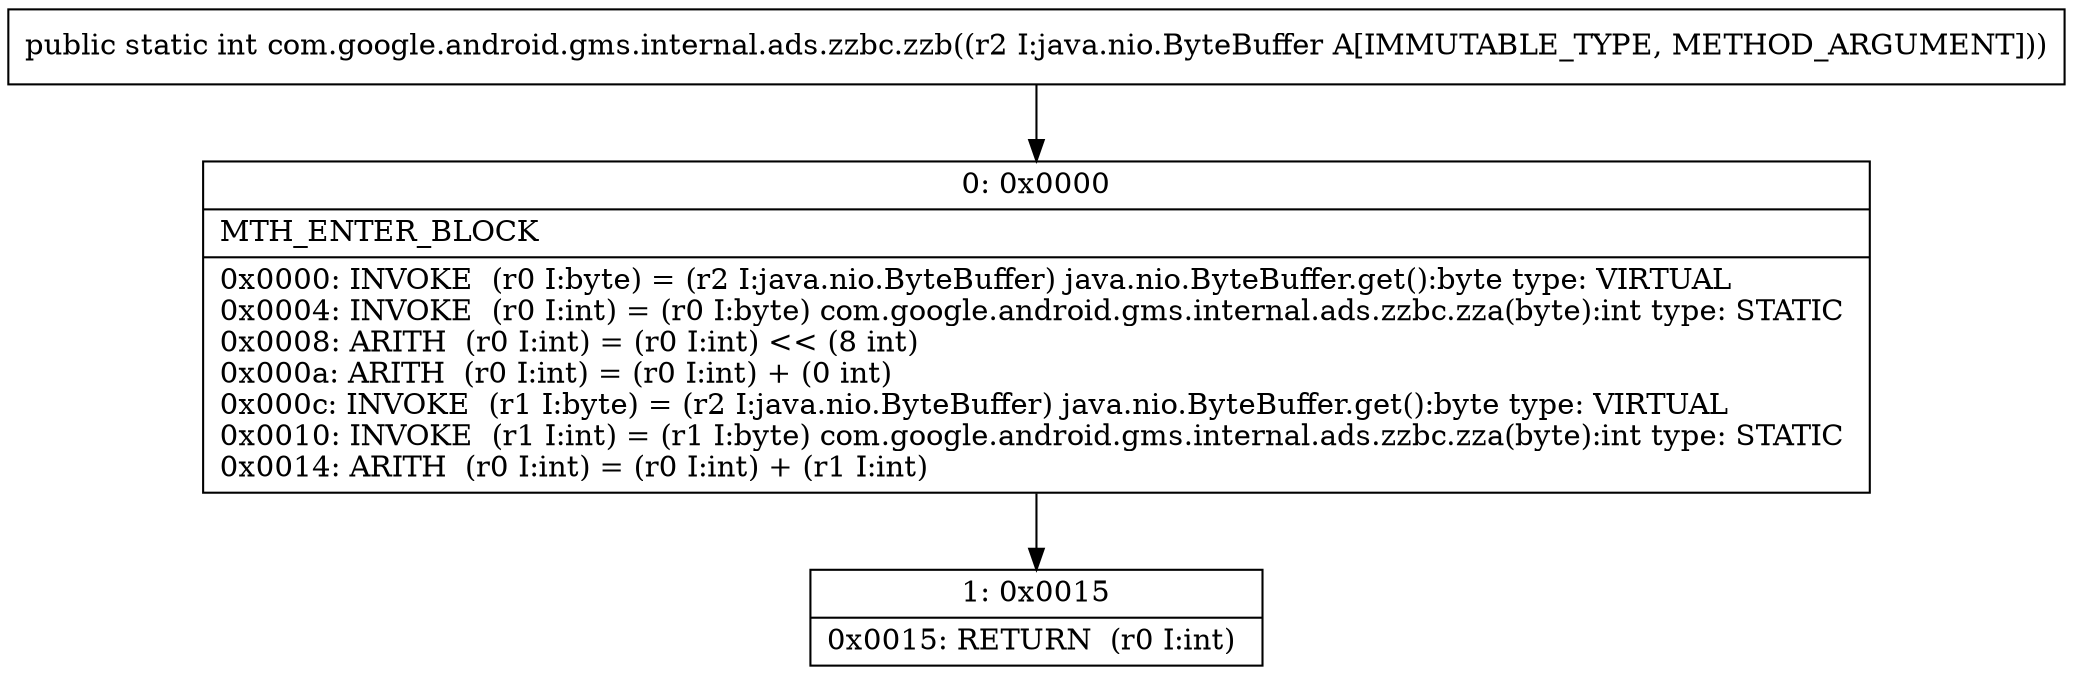 digraph "CFG forcom.google.android.gms.internal.ads.zzbc.zzb(Ljava\/nio\/ByteBuffer;)I" {
Node_0 [shape=record,label="{0\:\ 0x0000|MTH_ENTER_BLOCK\l|0x0000: INVOKE  (r0 I:byte) = (r2 I:java.nio.ByteBuffer) java.nio.ByteBuffer.get():byte type: VIRTUAL \l0x0004: INVOKE  (r0 I:int) = (r0 I:byte) com.google.android.gms.internal.ads.zzbc.zza(byte):int type: STATIC \l0x0008: ARITH  (r0 I:int) = (r0 I:int) \<\< (8 int) \l0x000a: ARITH  (r0 I:int) = (r0 I:int) + (0 int) \l0x000c: INVOKE  (r1 I:byte) = (r2 I:java.nio.ByteBuffer) java.nio.ByteBuffer.get():byte type: VIRTUAL \l0x0010: INVOKE  (r1 I:int) = (r1 I:byte) com.google.android.gms.internal.ads.zzbc.zza(byte):int type: STATIC \l0x0014: ARITH  (r0 I:int) = (r0 I:int) + (r1 I:int) \l}"];
Node_1 [shape=record,label="{1\:\ 0x0015|0x0015: RETURN  (r0 I:int) \l}"];
MethodNode[shape=record,label="{public static int com.google.android.gms.internal.ads.zzbc.zzb((r2 I:java.nio.ByteBuffer A[IMMUTABLE_TYPE, METHOD_ARGUMENT])) }"];
MethodNode -> Node_0;
Node_0 -> Node_1;
}

